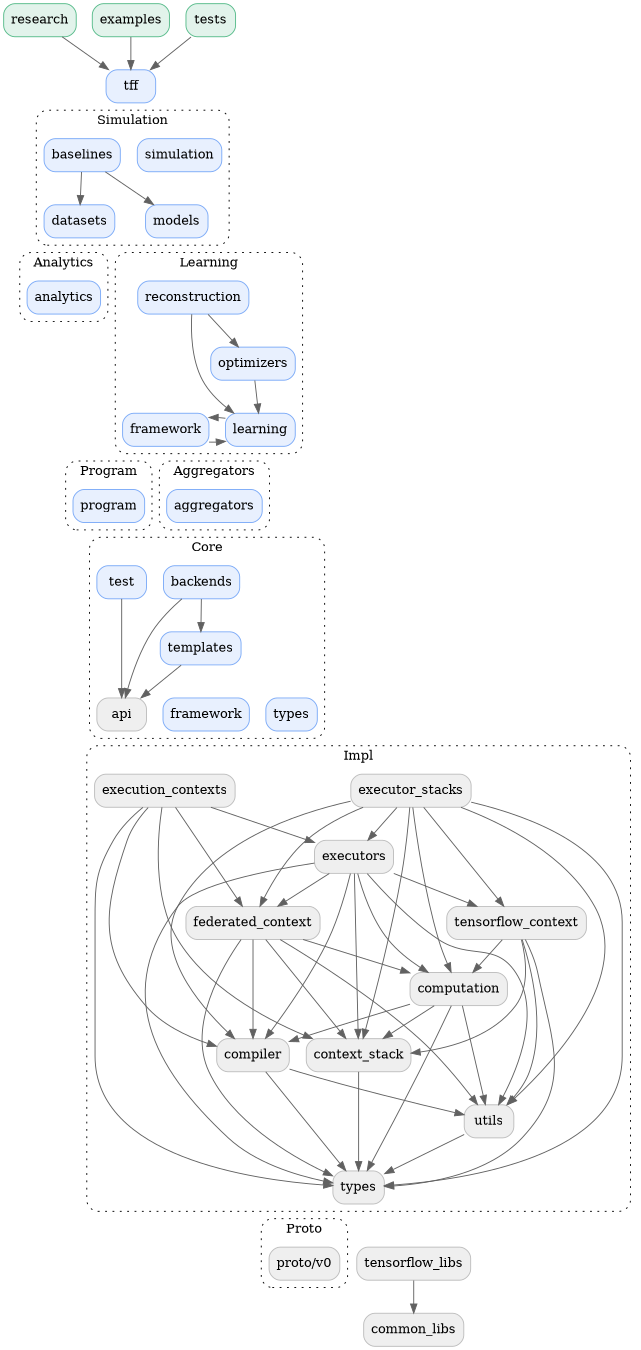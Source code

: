 digraph {
  graph [style="dotted,rounded", size="9 100"]
  node [shape="box", style="rounded,filled", fillcolor="#efefef", color="#bdbdbd"]
  edge [color="#616161"]
  newrank=true

  // Using TFF
  research -> tff
  examples -> tff
  tests -> tff

  research [href="https://github.com/google-research/federated/blob/master" target="_parent", fillcolor="#E2F3EB", color="#57BB8A"]
  examples [href="https://github.com/tensorflow/federated/blob/main/tensorflow_federated/examples" target="_parent", fillcolor="#E2F3EB", color="#57BB8A"]
  tests [href="https://github.com/tensorflow/federated/blob/main/tensorflow_federated/python/tests" target="_parent", fillcolor="#E2F3EB", color="#57BB8A"]

  // TFF
  tff -> simulation [arrowhead="none", style="invisible"]
  tff -> simulation_baselines [arrowhead="none", style="invisible"]

  tff [href="https://github.com/tensorflow/federated/blob/main/tensorflow_federated" target="_parent", fillcolor="#E8F0FE", color="#7BAAF7"]

  // Simulation
  simulation_baselines -> simulation_models
  simulation_baselines -> simulation_datasets

  simulation_models -> learning_reconstruction [arrowhead="none", style="invisible"]
  simulation_datasets -> analytics [arrowhead="none", style="invisible"]

  subgraph cluster_simulation {
    graph [label="Simulation", href="https://github.com/tensorflow/federated/blob/main/tensorflow_federated/python/simulation" target="_parent"]
    simulation_baselines [label="baselines", href="https://github.com/tensorflow/federated/blob/main/tensorflow_federated/python/simulation/baselines" target="_parent", fillcolor="#E8F0FE", color="#7BAAF7"]
    simulation_models [label="models", href="https://github.com/tensorflow/federated/blob/main/tensorflow_federated/python/simulation/models" target="_parent", fillcolor="#E8F0FE", color="#7BAAF7"]
    simulation_datasets [label="datasets", href="https://github.com/tensorflow/federated/blob/main/tensorflow_federated/python/simulation/datasets" target="_parent", fillcolor="#E8F0FE", color="#7BAAF7"]
    simulation [href="https://github.com/tensorflow/federated/blob/main/tensorflow_federated/python/simulation" target="_parent", fillcolor="#E8F0FE", color="#7BAAF7"]
  }

  // Learning
  learning_reconstruction -> learning
  learning_reconstruction -> learning_optimizers
  learning_optimizers -> learning
  learning_framework -> learning
  learning_framework -> learning [dir=back]

  learning -> aggregators [arrowhead="none", style="invisible"]
  learning -> program [arrowhead="none", style="invisible"]

  subgraph cluster_learning {
    graph [label="Learning", href="https://github.com/tensorflow/federated/blob/main/tensorflow_federated/python/learning" target="_parent"]
    learning_reconstruction [label="reconstruction", href="https://github.com/tensorflow/federated/blob/main/tensorflow_federated/python/learning/reconstruction" target="_parent", fillcolor="#E8F0FE", color="#7BAAF7"]
    learning_optimizers [label="optimizers", href="https://github.com/tensorflow/federated/blob/main/tensorflow_federated/python/learning/optimizers" target="_parent", fillcolor="#E8F0FE", color="#7BAAF7"]
    learning_framework [label="framework", href="https://github.com/tensorflow/federated/blob/main/tensorflow_federated/python/learning/framework" target="_parent", fillcolor="#E8F0FE", color="#7BAAF7"]
    learning [href="https://github.com/tensorflow/federated/blob/main/tensorflow_federated/python/learning" target="_parent", fillcolor="#E8F0FE", color="#7BAAF7"]
  }

  // Analytics
  analytics -> aggregators [arrowhead="none", style="invisible"]
  analytics -> program [arrowhead="none", style="invisible"]

  subgraph cluster_analytics {
    graph [label="Analytics", href="https://github.com/tensorflow/federated/blob/main/tensorflow_federated/python/analytics" target="_parent"]
    analytics [href="https://github.com/tensorflow/federated/blob/main/tensorflow_federated/python/analytics" target="_parent", fillcolor="#E8F0FE", color="#7BAAF7"]
  }

  // Aggregators
  aggregators -> core_backends [arrowhead="none", style="invisible"]
  aggregators -> core_test [arrowhead="none", style="invisible"]

  subgraph cluster_aggregators {
    graph [label="Aggregators", href="https://github.com/tensorflow/federated/blob/main/tensorflow_federated/python/aggregators" target="_parent"]
    aggregators [href="https://github.com/tensorflow/federated/blob/main/tensorflow_federated/python/aggregators" target="_parent", fillcolor="#E8F0FE", color="#7BAAF7"]
  }

  // Program
  program -> core_backends [arrowhead="none", style="invisible"]
  program -> core_test [arrowhead="none", style="invisible"]

  subgraph cluster_program {
    graph [label="Program", href="https://github.com/tensorflow/federated/blob/main/tensorflow_federated/python/program" target="_parent"]
    program [href="https://github.com/tensorflow/federated/blob/main/tensorflow_federated/python/program" target="_parent", fillcolor="#E8F0FE", color="#7BAAF7"]
  }

  // Core
  core_backends -> core_api
  core_backends -> core_templates
  core_templates -> core_api
  core_test -> core_api

  core_api -> core_framework [arrowhead="none", style="invisible"]
  core_framework -> core_types [arrowhead="none", style="invisible"]
  core_types -> impl_executor_stacks [arrowhead="none", style="invisible"]
  core_types -> impl_execution_contexts [arrowhead="none", style="invisible"]

  subgraph cluster_core {
    graph [label="Core", href="https://github.com/tensorflow/federated/blob/main/tensorflow_federated/python/core" target="_parent"]
    core_backends [label="backends", href="https://github.com/tensorflow/federated/blob/main/tensorflow_federated/python/core/backends" target="_parent", fillcolor="#E8F0FE", color="#7BAAF7"]
    core_templates [label="templates", href="https://github.com/tensorflow/federated/blob/main/tensorflow_federated/python/core/templates" target="_parent", fillcolor="#E8F0FE", color="#7BAAF7"]
    core_test [label="test", href="https://github.com/tensorflow/federated/blob/main/tensorflow_federated/python/core/test" target="_parent", fillcolor="#E8F0FE", color="#7BAAF7"]
    core_api [label="api", href="https://github.com/tensorflow/federated/blob/main/tensorflow_federated/python/core/api" target="_parent"]
    core_framework [label="framework", href="https://github.com/tensorflow/federated/blob/main/tensorflow_federated/python/core/framework" target="_parent", fillcolor="#E8F0FE", color="#7BAAF7"]
    core_types [label="types", href="https://github.com/tensorflow/federated/blob/main/tensorflow_federated/python/core/types" target="_parent", fillcolor="#E8F0FE", color="#7BAAF7"]
  }

  // Impl
  impl_execution_contexts -> impl_federated_context
  impl_execution_contexts -> impl_types
  impl_execution_contexts -> impl_executors
  impl_execution_contexts -> impl_context_stack
  impl_execution_contexts -> impl_compiler
  //impl_execution_contexts -> impl_executor_stacks [arrowhead="none", style="dotted"]
  impl_executor_stacks -> impl_executors
  impl_executor_stacks -> impl_tensorflow_context
  impl_executor_stacks -> impl_federated_context
  impl_executor_stacks -> impl_computation
  impl_executor_stacks -> impl_compiler
  impl_executor_stacks -> impl_utils
  impl_executor_stacks -> impl_context_stack
  impl_executor_stacks -> impl_types
  impl_executors -> impl_tensorflow_context
  impl_executors -> impl_federated_context
  impl_executors -> impl_computation
  impl_executors -> impl_compiler
  impl_executors -> impl_utils
  impl_executors -> impl_context_stack
  impl_executors -> impl_types
  impl_tensorflow_context -> impl_computation
  impl_tensorflow_context -> impl_utils
  impl_tensorflow_context -> impl_context_stack
  impl_tensorflow_context -> impl_types
  impl_federated_context -> impl_computation
  impl_federated_context -> impl_compiler
  impl_federated_context -> impl_utils
  impl_federated_context -> impl_context_stack
  impl_federated_context -> impl_types
  impl_computation -> impl_compiler
  impl_computation -> impl_utils
  impl_computation -> impl_context_stack
  impl_computation -> impl_types
  impl_compiler -> impl_types
  impl_compiler -> impl_utils
  impl_context_stack -> impl_types
  impl_utils -> impl_types

  impl_types -> proto_v0 [arrowhead="none", style="invisible"]
  impl_types -> tensorflow_libs [arrowhead="none", style="invisible"]

  subgraph cluster_impl {
    graph [label="Impl", href="https://github.com/tensorflow/federated/blob/main/tensorflow_federated/python/core/impl" target="_parent"]
    impl_execution_contexts [label="execution_contexts", href="https://github.com/tensorflow/federated/blob/main/tensorflow_federated/python/core/impl/execution_contexts" target="_parent"]
    impl_executor_stacks [label="executor_stacks", href="https://github.com/tensorflow/federated/blob/main/tensorflow_federated/python/core/impl/executor_stacks" target="_parent"]
    impl_executors [label="executors", href="https://github.com/tensorflow/federated/blob/main/tensorflow_federated/python/core/impl/executors" target="_parent"]
    impl_tensorflow_context [label="tensorflow_context", href="https://github.com/tensorflow/federated/blob/main/tensorflow_federated/python/core/impl/tensorflow_context" target="_parent"]
    impl_federated_context [label="federated_context", href="https://github.com/tensorflow/federated/blob/main/tensorflow_federated/python/core/impl/federated_context" target="_parent"]
    impl_computation [label="computation", href="https://github.com/tensorflow/federated/blob/main/tensorflow_federated/python/core/impl/computation" target="_parent"]
    impl_compiler [label="compiler", href="https://github.com/tensorflow/federated/blob/main/tensorflow_federated/python/core/impl/compiler" target="_parent"]
    impl_context_stack [label="context_stack", href="https://github.com/tensorflow/federated/blob/main/tensorflow_federated/python/core/impl/context_stack" target="_parent"]
    impl_utils [label="utils", href="https://github.com/tensorflow/federated/blob/main/tensorflow_federated/python/core/impl/utils" target="_parent"]
    impl_types [label="types", href="https://github.com/tensorflow/federated/blob/main/tensorflow_federated/python/core/impl/types" target="_parent"]
  }

  // Proto
  subgraph cluster_proto {
    graph [label="Proto", href="https://github.com/tensorflow/federated/blob/main/tensorflow_federated/proto" target="_parent"]
    proto_v0 [label="proto/v0" href="https://github.com/tensorflow/federated/blob/main/tensorflow_federated/proto/v0" target="_parent"]
  }

  // Other
  tensorflow_libs [href="https://github.com/tensorflow/federated/blob/main/tensorflow_federated/python/tensorflow_libs" target="_parent"]
  common_libs [href="https://github.com/tensorflow/federated/blob/main/tensorflow_federated/python/common_libs" target="_parent"]
  tensorflow_libs -> common_libs

  // Layout
  {rank=same; examples, tests, research}
  {rank=same; tff}
  {rank=same; simulation, simulation_baselines}
  {rank=same; simulation_models, simulation_datasets}
  {rank=same; learning_reconstruction, analytics}
  {rank=same; learning_optimizers}
  {rank=same; learning, learning_framework}
  {rank=same; aggregators}
  {rank=same; core_backends, core_test}
  {rank=same; core_templates}
  {rank=same; core_api, core_framework, core_types}
  {rank=same; impl_execution_contexts, impl_executor_stacks}
  {rank=same; impl_executors}
  {rank=same; impl_tensorflow_context, impl_federated_context}
  {rank=same; impl_computation}
  {rank=same; impl_compiler, impl_context_stack}
  {rank=same; impl_utils}
  {rank=same; impl_types}
  {rank=same; proto_v0, tensorflow_libs}
  {rank=same; common_libs}
}
